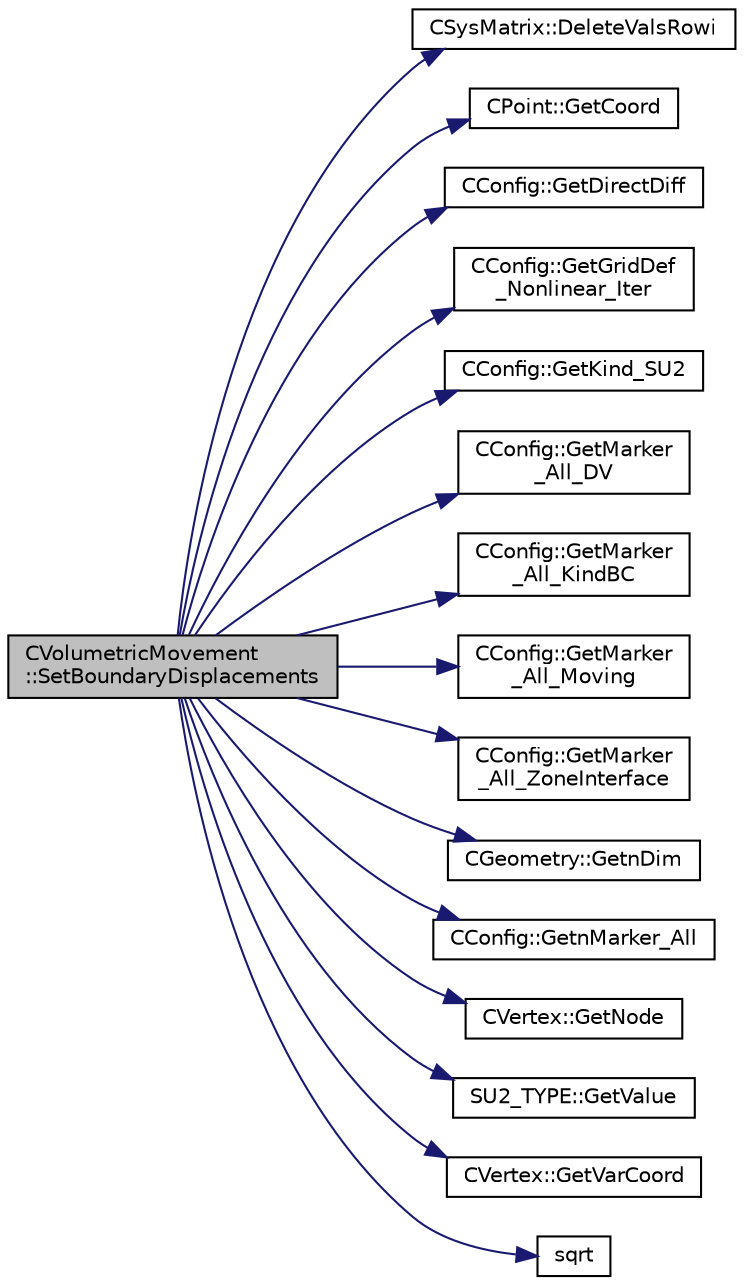 digraph "CVolumetricMovement::SetBoundaryDisplacements"
{
 // LATEX_PDF_SIZE
  edge [fontname="Helvetica",fontsize="10",labelfontname="Helvetica",labelfontsize="10"];
  node [fontname="Helvetica",fontsize="10",shape=record];
  rankdir="LR";
  Node1 [label="CVolumetricMovement\l::SetBoundaryDisplacements",height=0.2,width=0.4,color="black", fillcolor="grey75", style="filled", fontcolor="black",tooltip="Check the boundary vertex that are going to be moved."];
  Node1 -> Node2 [color="midnightblue",fontsize="10",style="solid",fontname="Helvetica"];
  Node2 [label="CSysMatrix::DeleteValsRowi",height=0.2,width=0.4,color="black", fillcolor="white", style="filled",URL="$classCSysMatrix.html#a9473b0224c9b9a2749571db0bbd22a70",tooltip="Deletes the values of the row i of the sparse matrix."];
  Node1 -> Node3 [color="midnightblue",fontsize="10",style="solid",fontname="Helvetica"];
  Node3 [label="CPoint::GetCoord",height=0.2,width=0.4,color="black", fillcolor="white", style="filled",URL="$classCPoint.html#ab16c29dd03911529cd73bf467c313179",tooltip="Get the coordinates dor the control volume."];
  Node1 -> Node4 [color="midnightblue",fontsize="10",style="solid",fontname="Helvetica"];
  Node4 [label="CConfig::GetDirectDiff",height=0.2,width=0.4,color="black", fillcolor="white", style="filled",URL="$classCConfig.html#a1756760d4a98f886411a703d71bda3f2",tooltip="Get the direct differentation method."];
  Node1 -> Node5 [color="midnightblue",fontsize="10",style="solid",fontname="Helvetica"];
  Node5 [label="CConfig::GetGridDef\l_Nonlinear_Iter",height=0.2,width=0.4,color="black", fillcolor="white", style="filled",URL="$classCConfig.html#ab4138bc980175ed3f2b763a18bdd67ff",tooltip="Get the number of nonlinear increments for mesh deformation."];
  Node1 -> Node6 [color="midnightblue",fontsize="10",style="solid",fontname="Helvetica"];
  Node6 [label="CConfig::GetKind_SU2",height=0.2,width=0.4,color="black", fillcolor="white", style="filled",URL="$classCConfig.html#a8a176b0a0c34db4d6dcc9e55e240e37b",tooltip="Get the kind of SU2 software component."];
  Node1 -> Node7 [color="midnightblue",fontsize="10",style="solid",fontname="Helvetica"];
  Node7 [label="CConfig::GetMarker\l_All_DV",height=0.2,width=0.4,color="black", fillcolor="white", style="filled",URL="$classCConfig.html#aaae83227f09eb4581bd01093377240be",tooltip="Get the DV information for a marker val_marker."];
  Node1 -> Node8 [color="midnightblue",fontsize="10",style="solid",fontname="Helvetica"];
  Node8 [label="CConfig::GetMarker\l_All_KindBC",height=0.2,width=0.4,color="black", fillcolor="white", style="filled",URL="$classCConfig.html#ae003cd8f406eaaa91849a774c9a20730",tooltip="Get the kind of boundary for each marker."];
  Node1 -> Node9 [color="midnightblue",fontsize="10",style="solid",fontname="Helvetica"];
  Node9 [label="CConfig::GetMarker\l_All_Moving",height=0.2,width=0.4,color="black", fillcolor="white", style="filled",URL="$classCConfig.html#aa92e30407f9aaad234c7a557019cd3c5",tooltip="Get the motion information for a marker val_marker."];
  Node1 -> Node10 [color="midnightblue",fontsize="10",style="solid",fontname="Helvetica"];
  Node10 [label="CConfig::GetMarker\l_All_ZoneInterface",height=0.2,width=0.4,color="black", fillcolor="white", style="filled",URL="$classCConfig.html#a99baf1ee3426080b471062a4277962aa",tooltip="Get the FSI interface information for a marker val_marker."];
  Node1 -> Node11 [color="midnightblue",fontsize="10",style="solid",fontname="Helvetica"];
  Node11 [label="CGeometry::GetnDim",height=0.2,width=0.4,color="black", fillcolor="white", style="filled",URL="$classCGeometry.html#ace7f7fe876f629f5bd5f92d4805a1a4b",tooltip="Get number of coordinates."];
  Node1 -> Node12 [color="midnightblue",fontsize="10",style="solid",fontname="Helvetica"];
  Node12 [label="CConfig::GetnMarker_All",height=0.2,width=0.4,color="black", fillcolor="white", style="filled",URL="$classCConfig.html#a459dee039e618d21a5d78db61c221240",tooltip="Get the total number of boundary markers of the local process including send/receive domains."];
  Node1 -> Node13 [color="midnightblue",fontsize="10",style="solid",fontname="Helvetica"];
  Node13 [label="CVertex::GetNode",height=0.2,width=0.4,color="black", fillcolor="white", style="filled",URL="$classCVertex.html#ad568da06e7191358d3a09a1bee71cdb5",tooltip="Get the node of the vertex."];
  Node1 -> Node14 [color="midnightblue",fontsize="10",style="solid",fontname="Helvetica"];
  Node14 [label="SU2_TYPE::GetValue",height=0.2,width=0.4,color="black", fillcolor="white", style="filled",URL="$namespaceSU2__TYPE.html#adf52a59d6f4e578f7915ec9abbf7cb22",tooltip="Get the (primitive) value of the datatype (needs to be specialized for active types)."];
  Node1 -> Node15 [color="midnightblue",fontsize="10",style="solid",fontname="Helvetica"];
  Node15 [label="CVertex::GetVarCoord",height=0.2,width=0.4,color="black", fillcolor="white", style="filled",URL="$classCVertex.html#a172c7c228eeca630e32484e0790813d7",tooltip="Get the value of the coordinate variation due to a surface modification."];
  Node1 -> Node16 [color="midnightblue",fontsize="10",style="solid",fontname="Helvetica"];
  Node16 [label="sqrt",height=0.2,width=0.4,color="black", fillcolor="white", style="filled",URL="$group__SIMD.html#ga54a1925ab40fb4249ea255072520de35",tooltip=" "];
}
